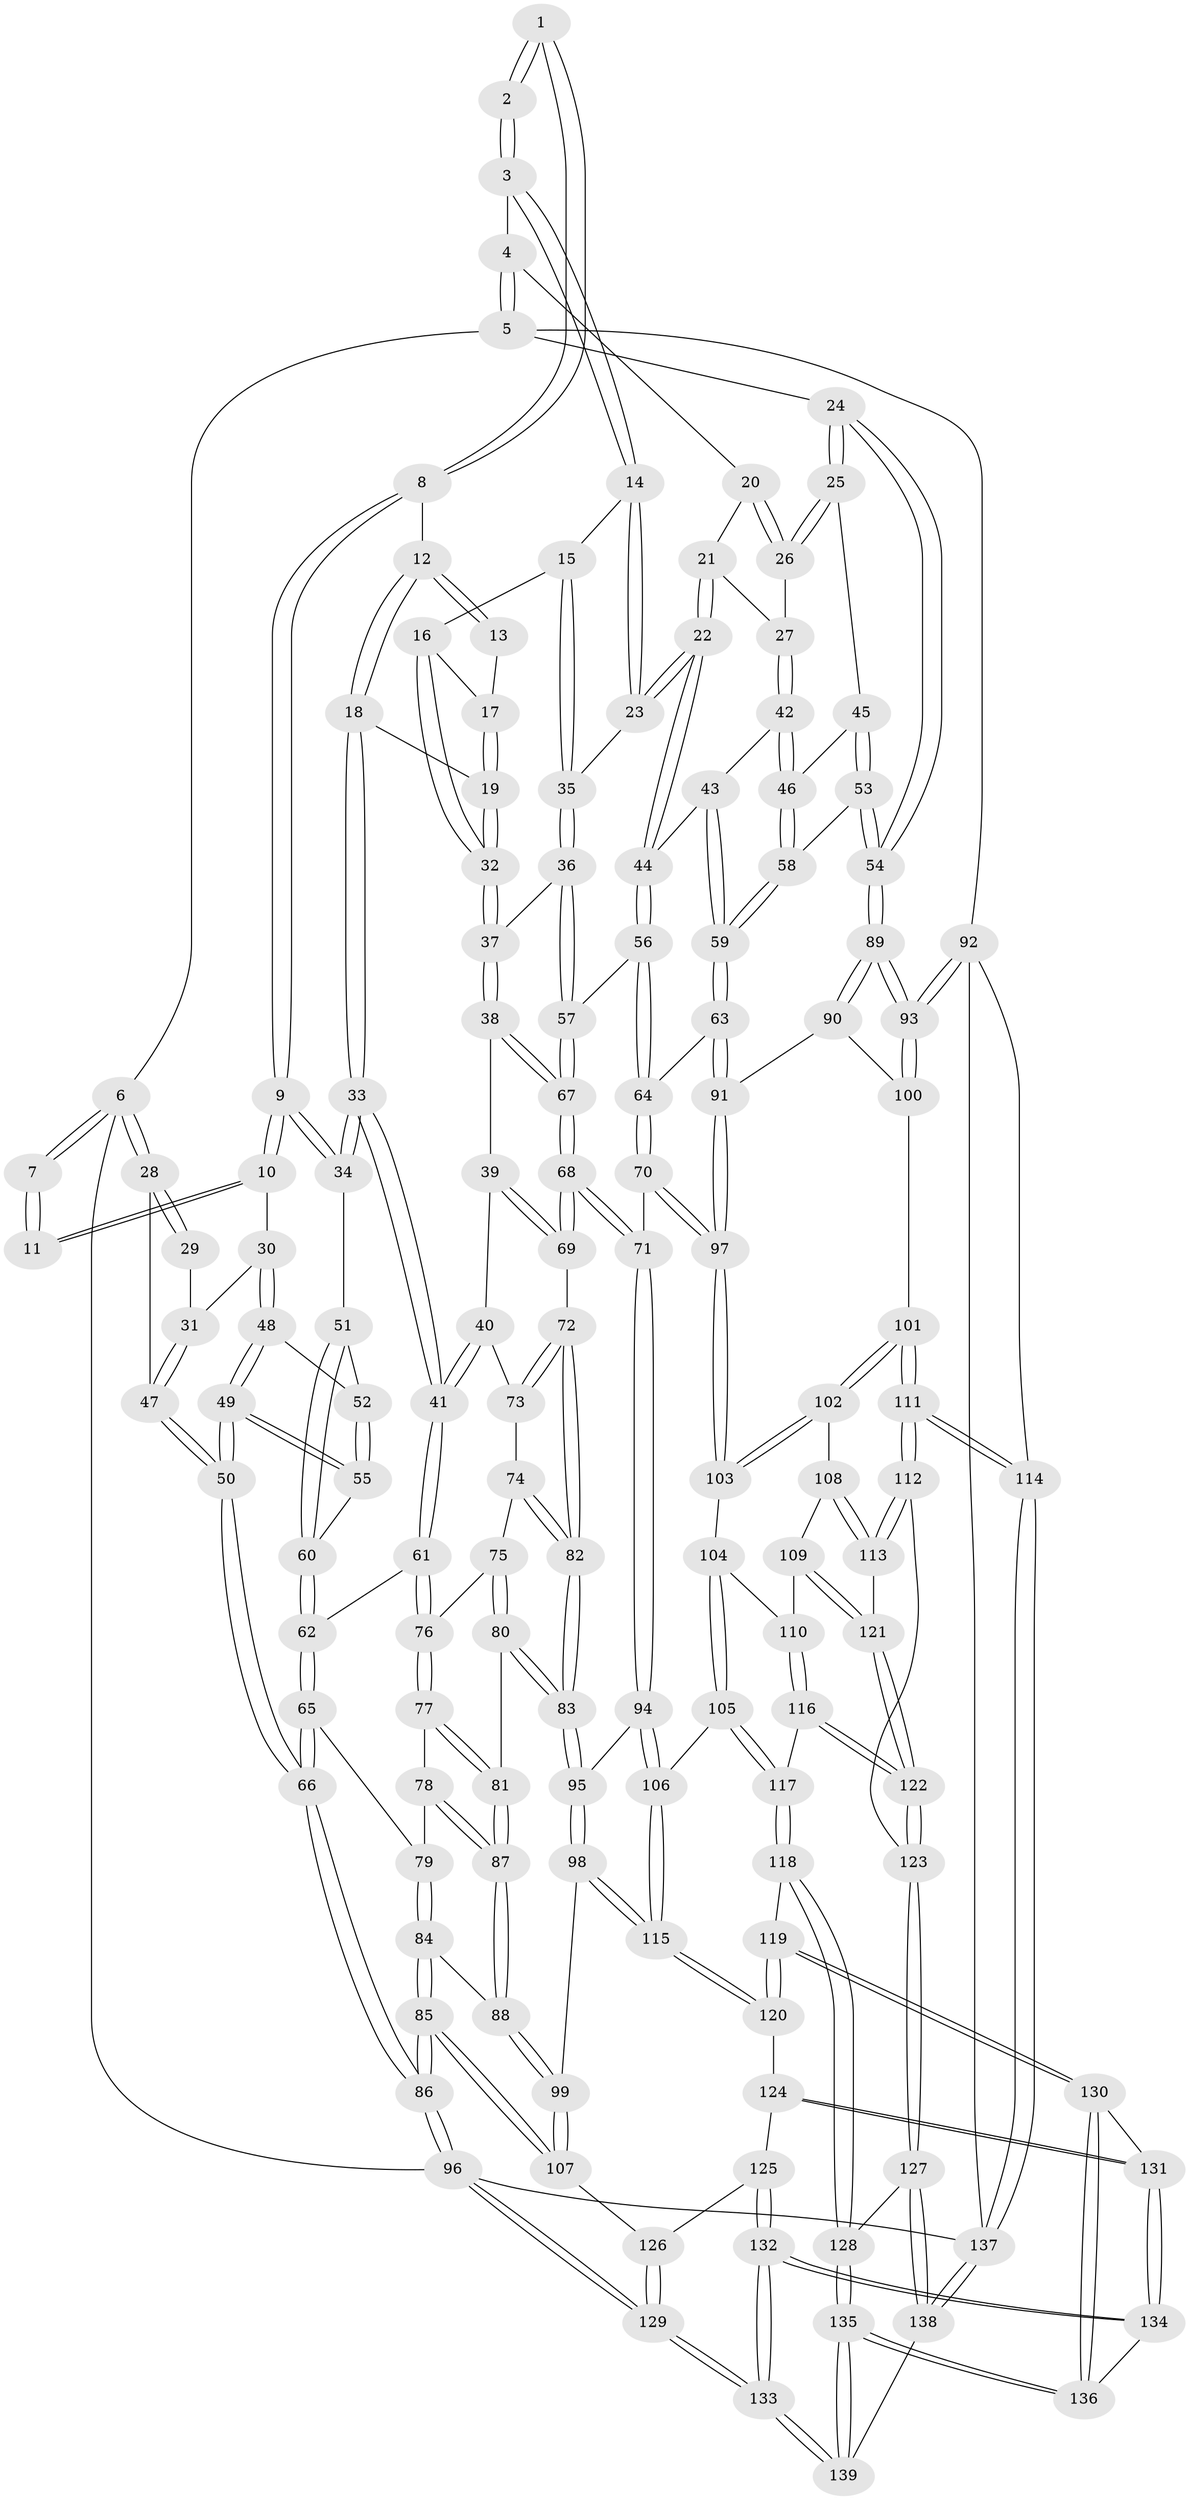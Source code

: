 // Generated by graph-tools (version 1.1) at 2025/38/03/09/25 02:38:38]
// undirected, 139 vertices, 344 edges
graph export_dot {
graph [start="1"]
  node [color=gray90,style=filled];
  1 [pos="+0.24868188783109532+0"];
  2 [pos="+0.48949784928723933+0"];
  3 [pos="+0.506169793073241+0"];
  4 [pos="+0.7983207498028557+0"];
  5 [pos="+1+0"];
  6 [pos="+0+0"];
  7 [pos="+0.09969257152040097+0"];
  8 [pos="+0.2574022724678859+0.07039624482805841"];
  9 [pos="+0.1832131540738113+0.17438080570046913"];
  10 [pos="+0.12159320408564388+0.09273761327950361"];
  11 [pos="+0.09636361777076752+0.04712902714467043"];
  12 [pos="+0.33545915236888685+0.10938223095662515"];
  13 [pos="+0.4374446390268464+0"];
  14 [pos="+0.5222969232918057+0.011567312951056816"];
  15 [pos="+0.4839244369866941+0.13177524141418448"];
  16 [pos="+0.4284800318180083+0.12898968548071194"];
  17 [pos="+0.41405287697403376+0.09700407923858309"];
  18 [pos="+0.3427370099973807+0.12868343938720633"];
  19 [pos="+0.3497183722576557+0.13342117499461112"];
  20 [pos="+0.7887827458718352+0"];
  21 [pos="+0.7570049170242644+0"];
  22 [pos="+0.654365745509231+0.19095449373041956"];
  23 [pos="+0.6075224265425453+0.16976745760248127"];
  24 [pos="+1+0"];
  25 [pos="+0.8401243600547492+0.16990077533297493"];
  26 [pos="+0.833121608528771+0.16465847864613523"];
  27 [pos="+0.7731462795625987+0.17505972649338805"];
  28 [pos="+0+0.06363144501434403"];
  29 [pos="+0.04361109437413711+0.0872779574704085"];
  30 [pos="+0.02877375750212369+0.17376346473974721"];
  31 [pos="+0.013289685424166144+0.16506920530126803"];
  32 [pos="+0.38520810944720696+0.17710268138284554"];
  33 [pos="+0.2308532995244226+0.21920235868010718"];
  34 [pos="+0.18377790747722678+0.18170152115915514"];
  35 [pos="+0.4972374102938175+0.19099901299297026"];
  36 [pos="+0.46385106593658465+0.24237336733552586"];
  37 [pos="+0.40499507880641533+0.2614202475049164"];
  38 [pos="+0.3940450842321818+0.2738846932791712"];
  39 [pos="+0.3816622076770468+0.2810126010430225"];
  40 [pos="+0.3378936640581641+0.2883573032791531"];
  41 [pos="+0.2774862883331231+0.2888681204979718"];
  42 [pos="+0.7421713615878125+0.20085153227295896"];
  43 [pos="+0.7192045045603443+0.2044761451777597"];
  44 [pos="+0.6556440875949541+0.1936470813373985"];
  45 [pos="+0.8518068929608651+0.19542091725181304"];
  46 [pos="+0.8044341616361288+0.2454010018300095"];
  47 [pos="+0+0.1930025196795204"];
  48 [pos="+0.046899785774551304+0.18960900532988453"];
  49 [pos="+0+0.37829327496295184"];
  50 [pos="+0+0.46335458476318525"];
  51 [pos="+0.17130024279426756+0.18905987087000486"];
  52 [pos="+0.05513510257065625+0.19433879052512273"];
  53 [pos="+0.9665222076190835+0.26675779914946485"];
  54 [pos="+1+0.18889596179275717"];
  55 [pos="+0.04665889274902525+0.27998401955802904"];
  56 [pos="+0.6274648983986623+0.29614036283207334"];
  57 [pos="+0.5607240425310454+0.3012824138806559"];
  58 [pos="+0.8318073764579308+0.3696527946326145"];
  59 [pos="+0.8052106550435374+0.40775556084903386"];
  60 [pos="+0.11100776301705005+0.27641533064504215"];
  61 [pos="+0.2549501230101463+0.3269094492151691"];
  62 [pos="+0.13708982576885148+0.36051933362891025"];
  63 [pos="+0.8049336320277855+0.40831908948712736"];
  64 [pos="+0.6538510383456974+0.340390168048265"];
  65 [pos="+0.11153562444831372+0.3925772378086619"];
  66 [pos="+0+0.48731021632791277"];
  67 [pos="+0.5033082081259618+0.39102585391241235"];
  68 [pos="+0.5056934402953868+0.45015982271473953"];
  69 [pos="+0.41214766049304985+0.43721630028360725"];
  70 [pos="+0.560122167109194+0.47351987558845005"];
  71 [pos="+0.5259605639046309+0.4722128750801612"];
  72 [pos="+0.38701601552996007+0.4510385187337844"];
  73 [pos="+0.3453132958447022+0.38042771273622833"];
  74 [pos="+0.32329027796333853+0.439991192447584"];
  75 [pos="+0.26212419776040136+0.4061790298481809"];
  76 [pos="+0.26036549064860426+0.40466795738354405"];
  77 [pos="+0.22085357909719253+0.44523670948728106"];
  78 [pos="+0.1661864274726637+0.4421114009451153"];
  79 [pos="+0.1593051303602681+0.43903003893867365"];
  80 [pos="+0.2849857410648883+0.519681869494154"];
  81 [pos="+0.2243599317533943+0.48249901165924114"];
  82 [pos="+0.35965497595872226+0.4717958358437244"];
  83 [pos="+0.3344778130463865+0.5734668683238494"];
  84 [pos="+0.10390559074459668+0.5544783212263332"];
  85 [pos="+0+0.6338142013019209"];
  86 [pos="+0+0.6302926109356813"];
  87 [pos="+0.17676934670580266+0.5428480058369142"];
  88 [pos="+0.1742226747268748+0.5486946631465291"];
  89 [pos="+1+0.5068182543142069"];
  90 [pos="+0.8113153617794516+0.4247317954692205"];
  91 [pos="+0.806357172306547+0.4182718123222214"];
  92 [pos="+1+0.7191095465734006"];
  93 [pos="+1+0.6876739683204665"];
  94 [pos="+0.5034036002622295+0.5139266745414665"];
  95 [pos="+0.3353217553693984+0.5828067515921588"];
  96 [pos="+0+1"];
  97 [pos="+0.6462872543574775+0.5334125934318907"];
  98 [pos="+0.3185192990801478+0.6457573875082528"];
  99 [pos="+0.31104939060325754+0.6471151025864946"];
  100 [pos="+0.8420594466874399+0.5621348396964768"];
  101 [pos="+0.8141895729789062+0.6038725035101048"];
  102 [pos="+0.7707030435434368+0.620113910189456"];
  103 [pos="+0.650547368733934+0.5804434259149034"];
  104 [pos="+0.642139287701702+0.5968630840103907"];
  105 [pos="+0.5121363254201645+0.655240724319416"];
  106 [pos="+0.5086124504236402+0.652721852716328"];
  107 [pos="+0.15672452974647097+0.7493179642856386"];
  108 [pos="+0.7689152849587402+0.624372184663921"];
  109 [pos="+0.6765861681145771+0.6969590107749671"];
  110 [pos="+0.6600857663190344+0.6827540884329049"];
  111 [pos="+0.8913689751897977+0.8253288933036004"];
  112 [pos="+0.858681006285489+0.8229482530157392"];
  113 [pos="+0.7529226595401979+0.7103336967859457"];
  114 [pos="+0.903032764269661+0.8298395721670448"];
  115 [pos="+0.3200039056316918+0.6469332572158425"];
  116 [pos="+0.5787742301223583+0.7303040777873822"];
  117 [pos="+0.5322011867666021+0.7185185232184472"];
  118 [pos="+0.4756762955503174+0.8240826894876627"];
  119 [pos="+0.4074900341413507+0.8137844847254139"];
  120 [pos="+0.3368534558037276+0.6869408885791497"];
  121 [pos="+0.6854527736081256+0.7097172974239145"];
  122 [pos="+0.6721314467400573+0.8443576482692133"];
  123 [pos="+0.6772985645184928+0.8622794077696874"];
  124 [pos="+0.2789500618062835+0.8454623240620088"];
  125 [pos="+0.2134597799292373+0.8365267636458176"];
  126 [pos="+0.16452943852231183+0.7724121142358074"];
  127 [pos="+0.6576020526030921+0.8867952703987045"];
  128 [pos="+0.5097436326105693+0.8661819710356881"];
  129 [pos="+0+1"];
  130 [pos="+0.3514247065888504+0.8715879027716623"];
  131 [pos="+0.33746470249330535+0.8694195056990737"];
  132 [pos="+0.21011970912726868+0.9501732153837111"];
  133 [pos="+0+1"];
  134 [pos="+0.2301780112157267+0.9457381235197715"];
  135 [pos="+0.4270216170922024+1"];
  136 [pos="+0.3586798347019632+0.9526369956805995"];
  137 [pos="+0.8308829139806524+1"];
  138 [pos="+0.6706493963931316+1"];
  139 [pos="+0.42960388546813494+1"];
  1 -- 2;
  1 -- 2;
  1 -- 8;
  1 -- 8;
  2 -- 3;
  2 -- 3;
  3 -- 4;
  3 -- 14;
  3 -- 14;
  4 -- 5;
  4 -- 5;
  4 -- 20;
  5 -- 6;
  5 -- 24;
  5 -- 92;
  6 -- 7;
  6 -- 7;
  6 -- 28;
  6 -- 28;
  6 -- 96;
  7 -- 11;
  7 -- 11;
  8 -- 9;
  8 -- 9;
  8 -- 12;
  9 -- 10;
  9 -- 10;
  9 -- 34;
  9 -- 34;
  10 -- 11;
  10 -- 11;
  10 -- 30;
  12 -- 13;
  12 -- 13;
  12 -- 18;
  12 -- 18;
  13 -- 17;
  14 -- 15;
  14 -- 23;
  14 -- 23;
  15 -- 16;
  15 -- 35;
  15 -- 35;
  16 -- 17;
  16 -- 32;
  16 -- 32;
  17 -- 19;
  17 -- 19;
  18 -- 19;
  18 -- 33;
  18 -- 33;
  19 -- 32;
  19 -- 32;
  20 -- 21;
  20 -- 26;
  20 -- 26;
  21 -- 22;
  21 -- 22;
  21 -- 27;
  22 -- 23;
  22 -- 23;
  22 -- 44;
  22 -- 44;
  23 -- 35;
  24 -- 25;
  24 -- 25;
  24 -- 54;
  24 -- 54;
  25 -- 26;
  25 -- 26;
  25 -- 45;
  26 -- 27;
  27 -- 42;
  27 -- 42;
  28 -- 29;
  28 -- 29;
  28 -- 47;
  29 -- 31;
  30 -- 31;
  30 -- 48;
  30 -- 48;
  31 -- 47;
  31 -- 47;
  32 -- 37;
  32 -- 37;
  33 -- 34;
  33 -- 34;
  33 -- 41;
  33 -- 41;
  34 -- 51;
  35 -- 36;
  35 -- 36;
  36 -- 37;
  36 -- 57;
  36 -- 57;
  37 -- 38;
  37 -- 38;
  38 -- 39;
  38 -- 67;
  38 -- 67;
  39 -- 40;
  39 -- 69;
  39 -- 69;
  40 -- 41;
  40 -- 41;
  40 -- 73;
  41 -- 61;
  41 -- 61;
  42 -- 43;
  42 -- 46;
  42 -- 46;
  43 -- 44;
  43 -- 59;
  43 -- 59;
  44 -- 56;
  44 -- 56;
  45 -- 46;
  45 -- 53;
  45 -- 53;
  46 -- 58;
  46 -- 58;
  47 -- 50;
  47 -- 50;
  48 -- 49;
  48 -- 49;
  48 -- 52;
  49 -- 50;
  49 -- 50;
  49 -- 55;
  49 -- 55;
  50 -- 66;
  50 -- 66;
  51 -- 52;
  51 -- 60;
  51 -- 60;
  52 -- 55;
  52 -- 55;
  53 -- 54;
  53 -- 54;
  53 -- 58;
  54 -- 89;
  54 -- 89;
  55 -- 60;
  56 -- 57;
  56 -- 64;
  56 -- 64;
  57 -- 67;
  57 -- 67;
  58 -- 59;
  58 -- 59;
  59 -- 63;
  59 -- 63;
  60 -- 62;
  60 -- 62;
  61 -- 62;
  61 -- 76;
  61 -- 76;
  62 -- 65;
  62 -- 65;
  63 -- 64;
  63 -- 91;
  63 -- 91;
  64 -- 70;
  64 -- 70;
  65 -- 66;
  65 -- 66;
  65 -- 79;
  66 -- 86;
  66 -- 86;
  67 -- 68;
  67 -- 68;
  68 -- 69;
  68 -- 69;
  68 -- 71;
  68 -- 71;
  69 -- 72;
  70 -- 71;
  70 -- 97;
  70 -- 97;
  71 -- 94;
  71 -- 94;
  72 -- 73;
  72 -- 73;
  72 -- 82;
  72 -- 82;
  73 -- 74;
  74 -- 75;
  74 -- 82;
  74 -- 82;
  75 -- 76;
  75 -- 80;
  75 -- 80;
  76 -- 77;
  76 -- 77;
  77 -- 78;
  77 -- 81;
  77 -- 81;
  78 -- 79;
  78 -- 87;
  78 -- 87;
  79 -- 84;
  79 -- 84;
  80 -- 81;
  80 -- 83;
  80 -- 83;
  81 -- 87;
  81 -- 87;
  82 -- 83;
  82 -- 83;
  83 -- 95;
  83 -- 95;
  84 -- 85;
  84 -- 85;
  84 -- 88;
  85 -- 86;
  85 -- 86;
  85 -- 107;
  85 -- 107;
  86 -- 96;
  86 -- 96;
  87 -- 88;
  87 -- 88;
  88 -- 99;
  88 -- 99;
  89 -- 90;
  89 -- 90;
  89 -- 93;
  89 -- 93;
  90 -- 91;
  90 -- 100;
  91 -- 97;
  91 -- 97;
  92 -- 93;
  92 -- 93;
  92 -- 114;
  92 -- 137;
  93 -- 100;
  93 -- 100;
  94 -- 95;
  94 -- 106;
  94 -- 106;
  95 -- 98;
  95 -- 98;
  96 -- 129;
  96 -- 129;
  96 -- 137;
  97 -- 103;
  97 -- 103;
  98 -- 99;
  98 -- 115;
  98 -- 115;
  99 -- 107;
  99 -- 107;
  100 -- 101;
  101 -- 102;
  101 -- 102;
  101 -- 111;
  101 -- 111;
  102 -- 103;
  102 -- 103;
  102 -- 108;
  103 -- 104;
  104 -- 105;
  104 -- 105;
  104 -- 110;
  105 -- 106;
  105 -- 117;
  105 -- 117;
  106 -- 115;
  106 -- 115;
  107 -- 126;
  108 -- 109;
  108 -- 113;
  108 -- 113;
  109 -- 110;
  109 -- 121;
  109 -- 121;
  110 -- 116;
  110 -- 116;
  111 -- 112;
  111 -- 112;
  111 -- 114;
  111 -- 114;
  112 -- 113;
  112 -- 113;
  112 -- 123;
  113 -- 121;
  114 -- 137;
  114 -- 137;
  115 -- 120;
  115 -- 120;
  116 -- 117;
  116 -- 122;
  116 -- 122;
  117 -- 118;
  117 -- 118;
  118 -- 119;
  118 -- 128;
  118 -- 128;
  119 -- 120;
  119 -- 120;
  119 -- 130;
  119 -- 130;
  120 -- 124;
  121 -- 122;
  121 -- 122;
  122 -- 123;
  122 -- 123;
  123 -- 127;
  123 -- 127;
  124 -- 125;
  124 -- 131;
  124 -- 131;
  125 -- 126;
  125 -- 132;
  125 -- 132;
  126 -- 129;
  126 -- 129;
  127 -- 128;
  127 -- 138;
  127 -- 138;
  128 -- 135;
  128 -- 135;
  129 -- 133;
  129 -- 133;
  130 -- 131;
  130 -- 136;
  130 -- 136;
  131 -- 134;
  131 -- 134;
  132 -- 133;
  132 -- 133;
  132 -- 134;
  132 -- 134;
  133 -- 139;
  133 -- 139;
  134 -- 136;
  135 -- 136;
  135 -- 136;
  135 -- 139;
  135 -- 139;
  137 -- 138;
  137 -- 138;
  138 -- 139;
}

